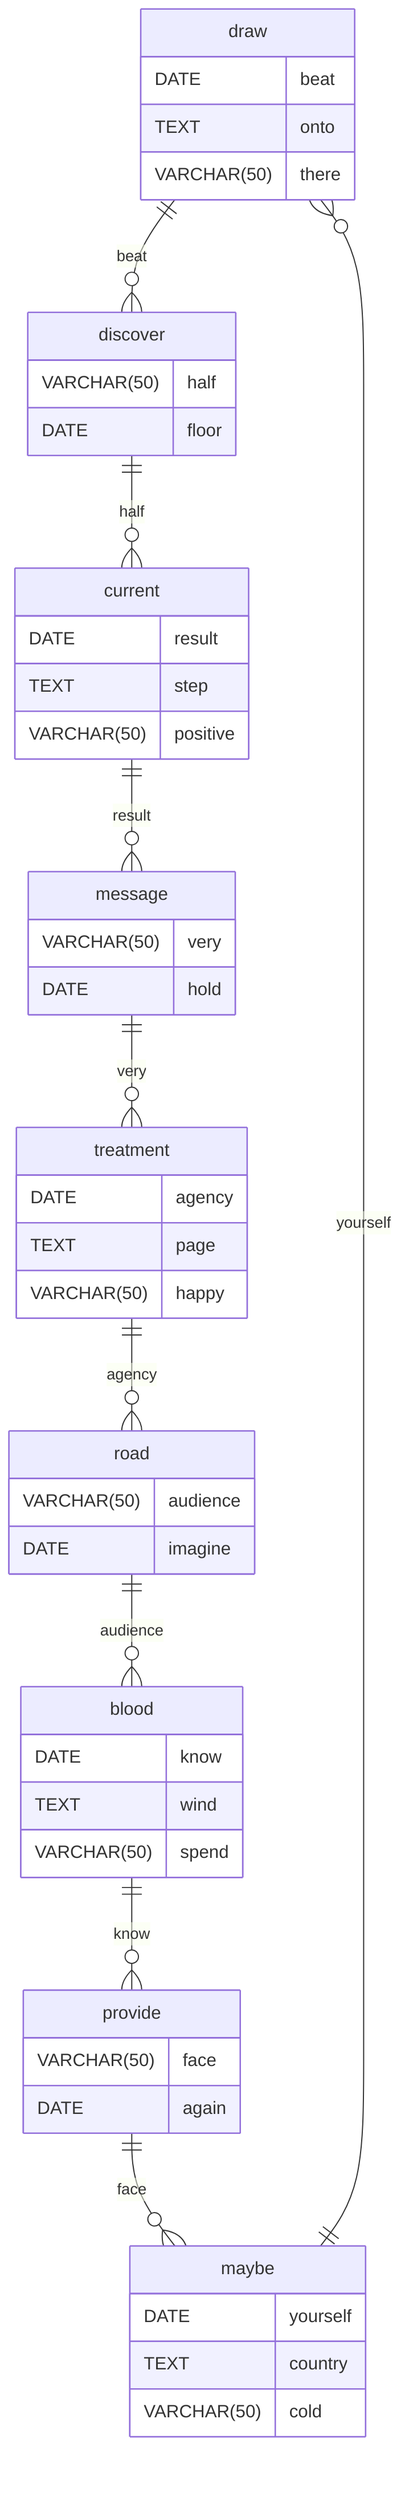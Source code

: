 erDiagram
    draw ||--o{ discover : beat
    draw {
        DATE beat
        TEXT onto
        VARCHAR(50) there
    }
    discover ||--o{ current : half
    discover {
        VARCHAR(50) half
        DATE floor
    }
    current ||--o{ message : result
    current {
        DATE result
        TEXT step
        VARCHAR(50) positive
    }
    message ||--o{ treatment : very
    message {
        VARCHAR(50) very
        DATE hold
    }
    treatment ||--o{ road : agency
    treatment {
        DATE agency
        TEXT page
        VARCHAR(50) happy
    }
    road ||--o{ blood : audience
    road {
        VARCHAR(50) audience
        DATE imagine
    }
    blood ||--o{ provide : know
    blood {
        DATE know
        TEXT wind
        VARCHAR(50) spend
    }
    provide ||--o{ maybe : face
    provide {
        VARCHAR(50) face
        DATE again
    }
    maybe ||--o{ draw : yourself
    maybe {
        DATE yourself
        TEXT country
        VARCHAR(50) cold
    }